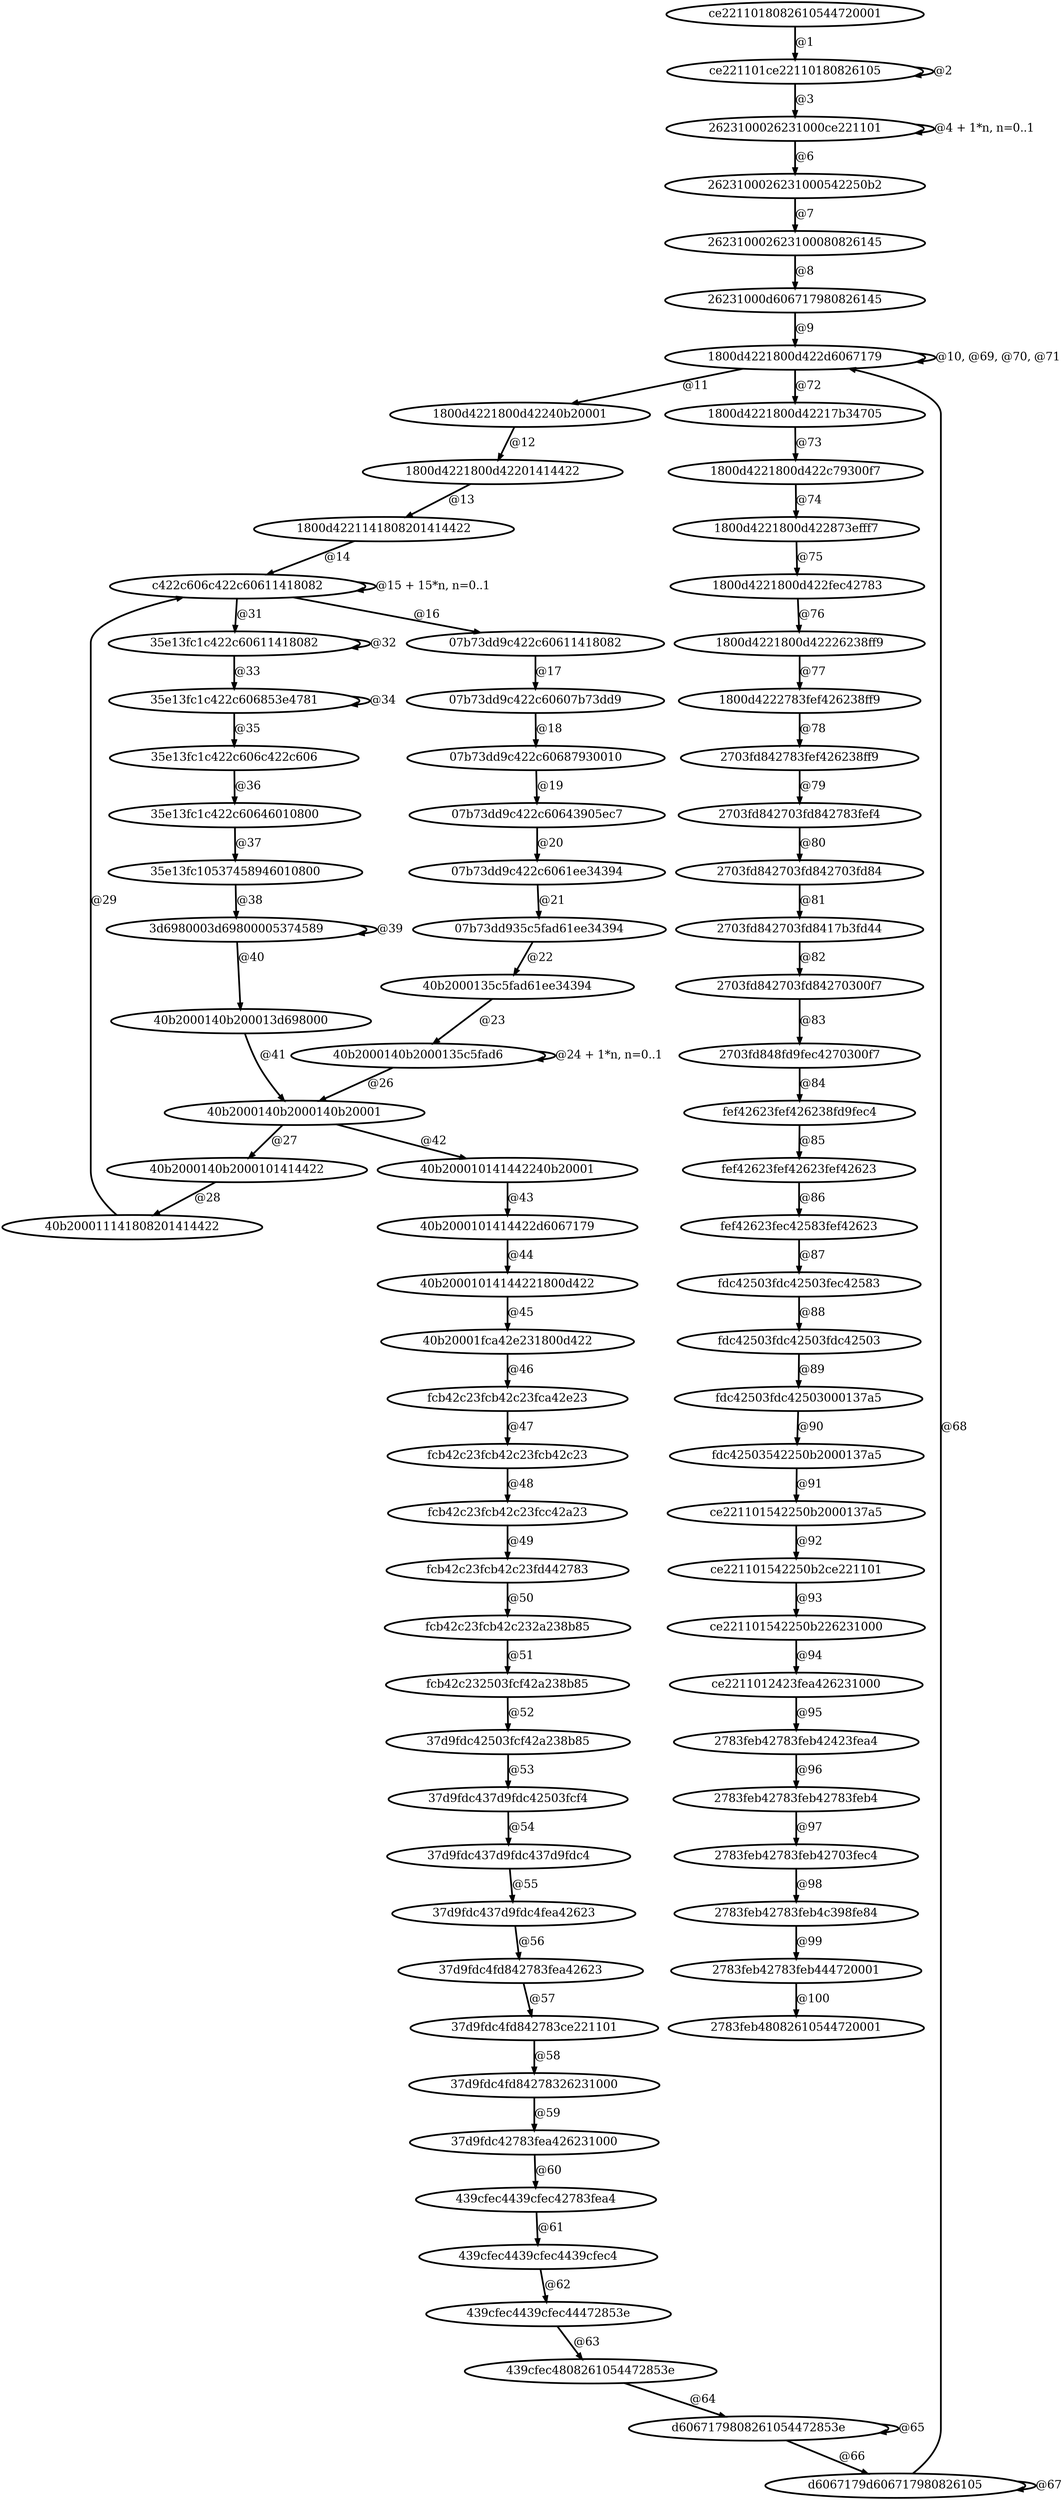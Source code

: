 digraph G {
        node [style=rounded, penwidth=3, fontsize=20, shape=oval];
        "ce2211018082610544720001" -> "ce221101ce22110180826105" [label="@1", color=black,arrowsize=1,style=bold,penwidth=3,fontsize=20];
"ce221101ce22110180826105" -> "ce221101ce22110180826105" [label="@2", color=black,arrowsize=1,style=bold,penwidth=3,fontsize=20];
"ce221101ce22110180826105" -> "2623100026231000ce221101" [label="@3", color=black,arrowsize=1,style=bold,penwidth=3,fontsize=20];
"2623100026231000ce221101" -> "2623100026231000ce221101" [label="@4 + 1*n, n=0..1", color=black,arrowsize=1,style=bold,penwidth=3,fontsize=20];
"2623100026231000ce221101" -> "2623100026231000542250b2" [label="@6", color=black,arrowsize=1,style=bold,penwidth=3,fontsize=20];
"2623100026231000542250b2" -> "262310002623100080826145" [label="@7", color=black,arrowsize=1,style=bold,penwidth=3,fontsize=20];
"262310002623100080826145" -> "26231000d606717980826145" [label="@8", color=black,arrowsize=1,style=bold,penwidth=3,fontsize=20];
"26231000d606717980826145" -> "1800d4221800d422d6067179" [label="@9", color=black,arrowsize=1,style=bold,penwidth=3,fontsize=20];
"1800d4221800d422d6067179" -> "1800d4221800d422d6067179" [label="@10, @69, @70, @71", color=black,arrowsize=1,style=bold,penwidth=3,fontsize=20];
"1800d4221800d422d6067179" -> "1800d4221800d42240b20001" [label="@11", color=black,arrowsize=1,style=bold,penwidth=3,fontsize=20];
"1800d4221800d42240b20001" -> "1800d4221800d42201414422" [label="@12", color=black,arrowsize=1,style=bold,penwidth=3,fontsize=20];
"1800d4221800d42201414422" -> "1800d4221141808201414422" [label="@13", color=black,arrowsize=1,style=bold,penwidth=3,fontsize=20];
"1800d4221141808201414422" -> "c422c606c422c60611418082" [label="@14", color=black,arrowsize=1,style=bold,penwidth=3,fontsize=20];
"c422c606c422c60611418082" -> "c422c606c422c60611418082" [label="@15 + 15*n, n=0..1", color=black,arrowsize=1,style=bold,penwidth=3,fontsize=20];
"c422c606c422c60611418082" -> "07b73dd9c422c60611418082" [label="@16", color=black,arrowsize=1,style=bold,penwidth=3,fontsize=20];
"07b73dd9c422c60611418082" -> "07b73dd9c422c60607b73dd9" [label="@17", color=black,arrowsize=1,style=bold,penwidth=3,fontsize=20];
"07b73dd9c422c60607b73dd9" -> "07b73dd9c422c60687930010" [label="@18", color=black,arrowsize=1,style=bold,penwidth=3,fontsize=20];
"07b73dd9c422c60687930010" -> "07b73dd9c422c60643905ec7" [label="@19", color=black,arrowsize=1,style=bold,penwidth=3,fontsize=20];
"07b73dd9c422c60643905ec7" -> "07b73dd9c422c6061ee34394" [label="@20", color=black,arrowsize=1,style=bold,penwidth=3,fontsize=20];
"07b73dd9c422c6061ee34394" -> "07b73dd935c5fad61ee34394" [label="@21", color=black,arrowsize=1,style=bold,penwidth=3,fontsize=20];
"07b73dd935c5fad61ee34394" -> "40b2000135c5fad61ee34394" [label="@22", color=black,arrowsize=1,style=bold,penwidth=3,fontsize=20];
"40b2000135c5fad61ee34394" -> "40b2000140b2000135c5fad6" [label="@23", color=black,arrowsize=1,style=bold,penwidth=3,fontsize=20];
"40b2000140b2000135c5fad6" -> "40b2000140b2000135c5fad6" [label="@24 + 1*n, n=0..1", color=black,arrowsize=1,style=bold,penwidth=3,fontsize=20];
"40b2000140b2000135c5fad6" -> "40b2000140b2000140b20001" [label="@26", color=black,arrowsize=1,style=bold,penwidth=3,fontsize=20];
"40b2000140b2000140b20001" -> "40b2000140b2000101414422" [label="@27", color=black,arrowsize=1,style=bold,penwidth=3,fontsize=20];
"40b2000140b2000101414422" -> "40b200011141808201414422" [label="@28", color=black,arrowsize=1,style=bold,penwidth=3,fontsize=20];
"40b200011141808201414422" -> "c422c606c422c60611418082" [label="@29", color=black,arrowsize=1,style=bold,penwidth=3,fontsize=20];
"c422c606c422c60611418082" -> "35e13fc1c422c60611418082" [label="@31", color=black,arrowsize=1,style=bold,penwidth=3,fontsize=20];
"35e13fc1c422c60611418082" -> "35e13fc1c422c60611418082" [label="@32", color=black,arrowsize=1,style=bold,penwidth=3,fontsize=20];
"35e13fc1c422c60611418082" -> "35e13fc1c422c606853e4781" [label="@33", color=black,arrowsize=1,style=bold,penwidth=3,fontsize=20];
"35e13fc1c422c606853e4781" -> "35e13fc1c422c606853e4781" [label="@34", color=black,arrowsize=1,style=bold,penwidth=3,fontsize=20];
"35e13fc1c422c606853e4781" -> "35e13fc1c422c606c422c606" [label="@35", color=black,arrowsize=1,style=bold,penwidth=3,fontsize=20];
"35e13fc1c422c606c422c606" -> "35e13fc1c422c60646010800" [label="@36", color=black,arrowsize=1,style=bold,penwidth=3,fontsize=20];
"35e13fc1c422c60646010800" -> "35e13fc10537458946010800" [label="@37", color=black,arrowsize=1,style=bold,penwidth=3,fontsize=20];
"35e13fc10537458946010800" -> "3d6980003d69800005374589" [label="@38", color=black,arrowsize=1,style=bold,penwidth=3,fontsize=20];
"3d6980003d69800005374589" -> "3d6980003d69800005374589" [label="@39", color=black,arrowsize=1,style=bold,penwidth=3,fontsize=20];
"3d6980003d69800005374589" -> "40b2000140b200013d698000" [label="@40", color=black,arrowsize=1,style=bold,penwidth=3,fontsize=20];
"40b2000140b200013d698000" -> "40b2000140b2000140b20001" [label="@41", color=black,arrowsize=1,style=bold,penwidth=3,fontsize=20];
"40b2000140b2000140b20001" -> "40b200010141442240b20001" [label="@42", color=black,arrowsize=1,style=bold,penwidth=3,fontsize=20];
"40b200010141442240b20001" -> "40b2000101414422d6067179" [label="@43", color=black,arrowsize=1,style=bold,penwidth=3,fontsize=20];
"40b2000101414422d6067179" -> "40b20001014144221800d422" [label="@44", color=black,arrowsize=1,style=bold,penwidth=3,fontsize=20];
"40b20001014144221800d422" -> "40b20001fca42e231800d422" [label="@45", color=black,arrowsize=1,style=bold,penwidth=3,fontsize=20];
"40b20001fca42e231800d422" -> "fcb42c23fcb42c23fca42e23" [label="@46", color=black,arrowsize=1,style=bold,penwidth=3,fontsize=20];
"fcb42c23fcb42c23fca42e23" -> "fcb42c23fcb42c23fcb42c23" [label="@47", color=black,arrowsize=1,style=bold,penwidth=3,fontsize=20];
"fcb42c23fcb42c23fcb42c23" -> "fcb42c23fcb42c23fcc42a23" [label="@48", color=black,arrowsize=1,style=bold,penwidth=3,fontsize=20];
"fcb42c23fcb42c23fcc42a23" -> "fcb42c23fcb42c23fd442783" [label="@49", color=black,arrowsize=1,style=bold,penwidth=3,fontsize=20];
"fcb42c23fcb42c23fd442783" -> "fcb42c23fcb42c232a238b85" [label="@50", color=black,arrowsize=1,style=bold,penwidth=3,fontsize=20];
"fcb42c23fcb42c232a238b85" -> "fcb42c232503fcf42a238b85" [label="@51", color=black,arrowsize=1,style=bold,penwidth=3,fontsize=20];
"fcb42c232503fcf42a238b85" -> "37d9fdc42503fcf42a238b85" [label="@52", color=black,arrowsize=1,style=bold,penwidth=3,fontsize=20];
"37d9fdc42503fcf42a238b85" -> "37d9fdc437d9fdc42503fcf4" [label="@53", color=black,arrowsize=1,style=bold,penwidth=3,fontsize=20];
"37d9fdc437d9fdc42503fcf4" -> "37d9fdc437d9fdc437d9fdc4" [label="@54", color=black,arrowsize=1,style=bold,penwidth=3,fontsize=20];
"37d9fdc437d9fdc437d9fdc4" -> "37d9fdc437d9fdc4fea42623" [label="@55", color=black,arrowsize=1,style=bold,penwidth=3,fontsize=20];
"37d9fdc437d9fdc4fea42623" -> "37d9fdc4fd842783fea42623" [label="@56", color=black,arrowsize=1,style=bold,penwidth=3,fontsize=20];
"37d9fdc4fd842783fea42623" -> "37d9fdc4fd842783ce221101" [label="@57", color=black,arrowsize=1,style=bold,penwidth=3,fontsize=20];
"37d9fdc4fd842783ce221101" -> "37d9fdc4fd84278326231000" [label="@58", color=black,arrowsize=1,style=bold,penwidth=3,fontsize=20];
"37d9fdc4fd84278326231000" -> "37d9fdc42783fea426231000" [label="@59", color=black,arrowsize=1,style=bold,penwidth=3,fontsize=20];
"37d9fdc42783fea426231000" -> "439cfec4439cfec42783fea4" [label="@60", color=black,arrowsize=1,style=bold,penwidth=3,fontsize=20];
"439cfec4439cfec42783fea4" -> "439cfec4439cfec4439cfec4" [label="@61", color=black,arrowsize=1,style=bold,penwidth=3,fontsize=20];
"439cfec4439cfec4439cfec4" -> "439cfec4439cfec44472853e" [label="@62", color=black,arrowsize=1,style=bold,penwidth=3,fontsize=20];
"439cfec4439cfec44472853e" -> "439cfec4808261054472853e" [label="@63", color=black,arrowsize=1,style=bold,penwidth=3,fontsize=20];
"439cfec4808261054472853e" -> "d6067179808261054472853e" [label="@64", color=black,arrowsize=1,style=bold,penwidth=3,fontsize=20];
"d6067179808261054472853e" -> "d6067179808261054472853e" [label="@65", color=black,arrowsize=1,style=bold,penwidth=3,fontsize=20];
"d6067179808261054472853e" -> "d6067179d606717980826105" [label="@66", color=black,arrowsize=1,style=bold,penwidth=3,fontsize=20];
"d6067179d606717980826105" -> "d6067179d606717980826105" [label="@67", color=black,arrowsize=1,style=bold,penwidth=3,fontsize=20];
"d6067179d606717980826105" -> "1800d4221800d422d6067179" [label="@68", color=black,arrowsize=1,style=bold,penwidth=3,fontsize=20];
"1800d4221800d422d6067179" -> "1800d4221800d42217b34705" [label="@72", color=black,arrowsize=1,style=bold,penwidth=3,fontsize=20];
"1800d4221800d42217b34705" -> "1800d4221800d422c79300f7" [label="@73", color=black,arrowsize=1,style=bold,penwidth=3,fontsize=20];
"1800d4221800d422c79300f7" -> "1800d4221800d422873efff7" [label="@74", color=black,arrowsize=1,style=bold,penwidth=3,fontsize=20];
"1800d4221800d422873efff7" -> "1800d4221800d422fec42783" [label="@75", color=black,arrowsize=1,style=bold,penwidth=3,fontsize=20];
"1800d4221800d422fec42783" -> "1800d4221800d42226238ff9" [label="@76", color=black,arrowsize=1,style=bold,penwidth=3,fontsize=20];
"1800d4221800d42226238ff9" -> "1800d4222783fef426238ff9" [label="@77", color=black,arrowsize=1,style=bold,penwidth=3,fontsize=20];
"1800d4222783fef426238ff9" -> "2703fd842783fef426238ff9" [label="@78", color=black,arrowsize=1,style=bold,penwidth=3,fontsize=20];
"2703fd842783fef426238ff9" -> "2703fd842703fd842783fef4" [label="@79", color=black,arrowsize=1,style=bold,penwidth=3,fontsize=20];
"2703fd842703fd842783fef4" -> "2703fd842703fd842703fd84" [label="@80", color=black,arrowsize=1,style=bold,penwidth=3,fontsize=20];
"2703fd842703fd842703fd84" -> "2703fd842703fd8417b3fd44" [label="@81", color=black,arrowsize=1,style=bold,penwidth=3,fontsize=20];
"2703fd842703fd8417b3fd44" -> "2703fd842703fd84270300f7" [label="@82", color=black,arrowsize=1,style=bold,penwidth=3,fontsize=20];
"2703fd842703fd84270300f7" -> "2703fd848fd9fec4270300f7" [label="@83", color=black,arrowsize=1,style=bold,penwidth=3,fontsize=20];
"2703fd848fd9fec4270300f7" -> "fef42623fef426238fd9fec4" [label="@84", color=black,arrowsize=1,style=bold,penwidth=3,fontsize=20];
"fef42623fef426238fd9fec4" -> "fef42623fef42623fef42623" [label="@85", color=black,arrowsize=1,style=bold,penwidth=3,fontsize=20];
"fef42623fef42623fef42623" -> "fef42623fec42583fef42623" [label="@86", color=black,arrowsize=1,style=bold,penwidth=3,fontsize=20];
"fef42623fec42583fef42623" -> "fdc42503fdc42503fec42583" [label="@87", color=black,arrowsize=1,style=bold,penwidth=3,fontsize=20];
"fdc42503fdc42503fec42583" -> "fdc42503fdc42503fdc42503" [label="@88", color=black,arrowsize=1,style=bold,penwidth=3,fontsize=20];
"fdc42503fdc42503fdc42503" -> "fdc42503fdc42503000137a5" [label="@89", color=black,arrowsize=1,style=bold,penwidth=3,fontsize=20];
"fdc42503fdc42503000137a5" -> "fdc42503542250b2000137a5" [label="@90", color=black,arrowsize=1,style=bold,penwidth=3,fontsize=20];
"fdc42503542250b2000137a5" -> "ce221101542250b2000137a5" [label="@91", color=black,arrowsize=1,style=bold,penwidth=3,fontsize=20];
"ce221101542250b2000137a5" -> "ce221101542250b2ce221101" [label="@92", color=black,arrowsize=1,style=bold,penwidth=3,fontsize=20];
"ce221101542250b2ce221101" -> "ce221101542250b226231000" [label="@93", color=black,arrowsize=1,style=bold,penwidth=3,fontsize=20];
"ce221101542250b226231000" -> "ce2211012423fea426231000" [label="@94", color=black,arrowsize=1,style=bold,penwidth=3,fontsize=20];
"ce2211012423fea426231000" -> "2783feb42783feb42423fea4" [label="@95", color=black,arrowsize=1,style=bold,penwidth=3,fontsize=20];
"2783feb42783feb42423fea4" -> "2783feb42783feb42783feb4" [label="@96", color=black,arrowsize=1,style=bold,penwidth=3,fontsize=20];
"2783feb42783feb42783feb4" -> "2783feb42783feb42703fec4" [label="@97", color=black,arrowsize=1,style=bold,penwidth=3,fontsize=20];
"2783feb42783feb42703fec4" -> "2783feb42783feb4c398fe84" [label="@98", color=black,arrowsize=1,style=bold,penwidth=3,fontsize=20];
"2783feb42783feb4c398fe84" -> "2783feb42783feb444720001" [label="@99", color=black,arrowsize=1,style=bold,penwidth=3,fontsize=20];
"2783feb42783feb444720001" -> "2783feb48082610544720001" [label="@100", color=black,arrowsize=1,style=bold,penwidth=3,fontsize=20];
}
